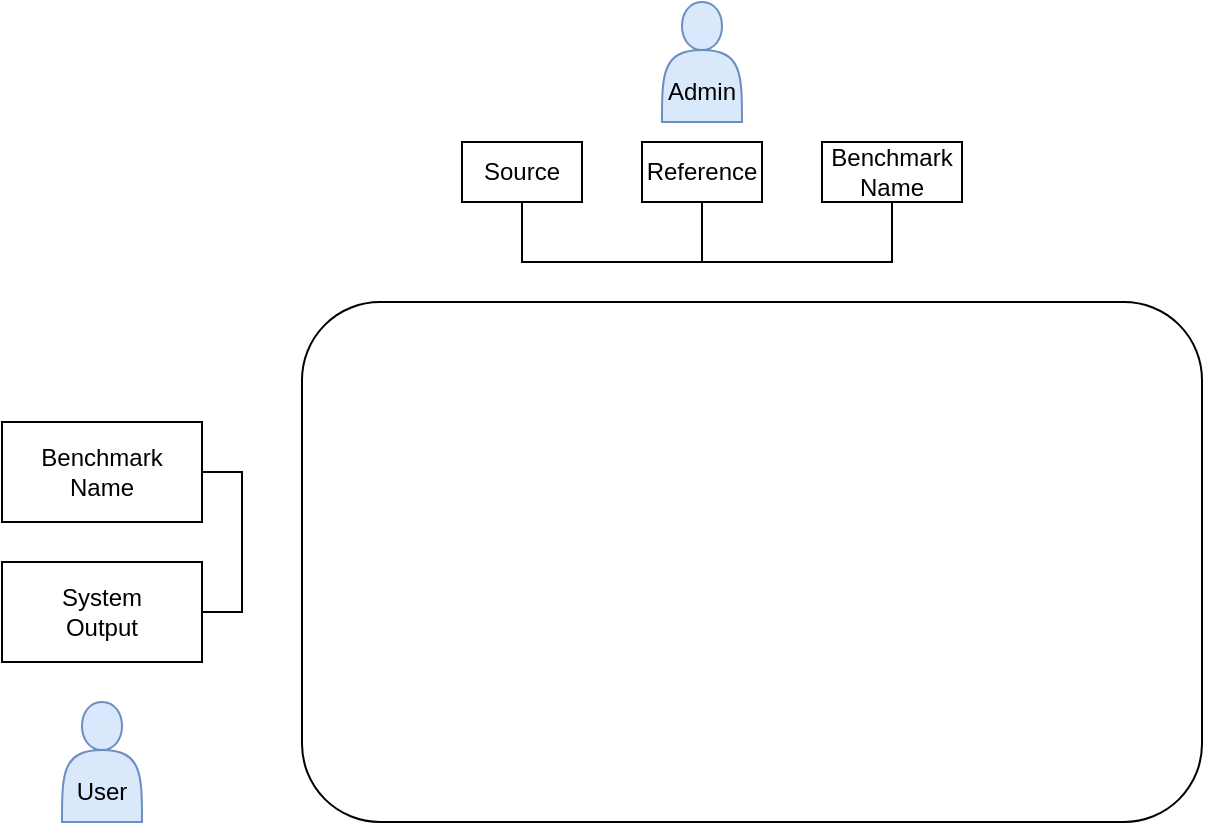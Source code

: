 <mxfile version="22.1.0" type="github">
  <diagram name="Page-1" id="rJUXxh0RGg3YJegq2bEo">
    <mxGraphModel dx="994" dy="1655" grid="1" gridSize="10" guides="1" tooltips="1" connect="1" arrows="1" fold="1" page="1" pageScale="1" pageWidth="850" pageHeight="1100" math="0" shadow="0">
      <root>
        <mxCell id="0" />
        <mxCell id="1" parent="0" />
        <mxCell id="CtZi_LvuSmFLMubsJE1R-1" value="" style="rounded=1;whiteSpace=wrap;html=1;" vertex="1" parent="1">
          <mxGeometry x="240" y="140" width="450" height="260" as="geometry" />
        </mxCell>
        <mxCell id="CtZi_LvuSmFLMubsJE1R-4" value="Benchmark&lt;br&gt;Name" style="rounded=0;whiteSpace=wrap;html=1;" vertex="1" parent="1">
          <mxGeometry x="90" y="200" width="100" height="50" as="geometry" />
        </mxCell>
        <mxCell id="CtZi_LvuSmFLMubsJE1R-5" value="System&lt;br&gt;Output" style="rounded=0;whiteSpace=wrap;html=1;" vertex="1" parent="1">
          <mxGeometry x="90" y="270" width="100" height="50" as="geometry" />
        </mxCell>
        <mxCell id="CtZi_LvuSmFLMubsJE1R-6" value="" style="endArrow=none;html=1;rounded=0;entryX=1;entryY=0.5;entryDx=0;entryDy=0;exitX=1;exitY=0.5;exitDx=0;exitDy=0;" edge="1" parent="1" source="CtZi_LvuSmFLMubsJE1R-5" target="CtZi_LvuSmFLMubsJE1R-4">
          <mxGeometry width="50" height="50" relative="1" as="geometry">
            <mxPoint x="210" y="300" as="sourcePoint" />
            <mxPoint x="210" y="220" as="targetPoint" />
            <Array as="points">
              <mxPoint x="210" y="295" />
              <mxPoint x="210" y="225" />
            </Array>
          </mxGeometry>
        </mxCell>
        <mxCell id="CtZi_LvuSmFLMubsJE1R-15" value="&lt;br&gt;&lt;br&gt;User" style="shape=actor;whiteSpace=wrap;html=1;fillColor=#dae8fc;strokeColor=#6c8ebf;" vertex="1" parent="1">
          <mxGeometry x="120" y="340" width="40" height="60" as="geometry" />
        </mxCell>
        <mxCell id="CtZi_LvuSmFLMubsJE1R-16" value="Source" style="rounded=0;whiteSpace=wrap;html=1;" vertex="1" parent="1">
          <mxGeometry x="320" y="60" width="60" height="30" as="geometry" />
        </mxCell>
        <mxCell id="CtZi_LvuSmFLMubsJE1R-17" value="Reference" style="rounded=0;whiteSpace=wrap;html=1;" vertex="1" parent="1">
          <mxGeometry x="410" y="60" width="60" height="30" as="geometry" />
        </mxCell>
        <mxCell id="CtZi_LvuSmFLMubsJE1R-18" value="Benchmark&lt;br&gt;Name" style="rounded=0;whiteSpace=wrap;html=1;" vertex="1" parent="1">
          <mxGeometry x="500" y="60" width="70" height="30" as="geometry" />
        </mxCell>
        <mxCell id="CtZi_LvuSmFLMubsJE1R-19" value="&lt;br&gt;&lt;br&gt;Admin" style="shape=actor;whiteSpace=wrap;html=1;fillColor=#dae8fc;strokeColor=#6c8ebf;" vertex="1" parent="1">
          <mxGeometry x="420" y="-10" width="40" height="60" as="geometry" />
        </mxCell>
        <mxCell id="CtZi_LvuSmFLMubsJE1R-23" value="" style="endArrow=none;html=1;rounded=0;exitX=0.5;exitY=1;exitDx=0;exitDy=0;entryX=0.5;entryY=1;entryDx=0;entryDy=0;" edge="1" parent="1" source="CtZi_LvuSmFLMubsJE1R-16" target="CtZi_LvuSmFLMubsJE1R-18">
          <mxGeometry width="50" height="50" relative="1" as="geometry">
            <mxPoint x="400" y="190" as="sourcePoint" />
            <mxPoint x="540" y="120" as="targetPoint" />
            <Array as="points">
              <mxPoint x="350" y="120" />
              <mxPoint x="440" y="120" />
              <mxPoint x="535" y="120" />
            </Array>
          </mxGeometry>
        </mxCell>
        <mxCell id="CtZi_LvuSmFLMubsJE1R-24" value="" style="endArrow=none;html=1;rounded=0;entryX=0.5;entryY=1;entryDx=0;entryDy=0;" edge="1" parent="1" target="CtZi_LvuSmFLMubsJE1R-17">
          <mxGeometry width="50" height="50" relative="1" as="geometry">
            <mxPoint x="440" y="120" as="sourcePoint" />
            <mxPoint x="450" y="140" as="targetPoint" />
          </mxGeometry>
        </mxCell>
      </root>
    </mxGraphModel>
  </diagram>
</mxfile>
